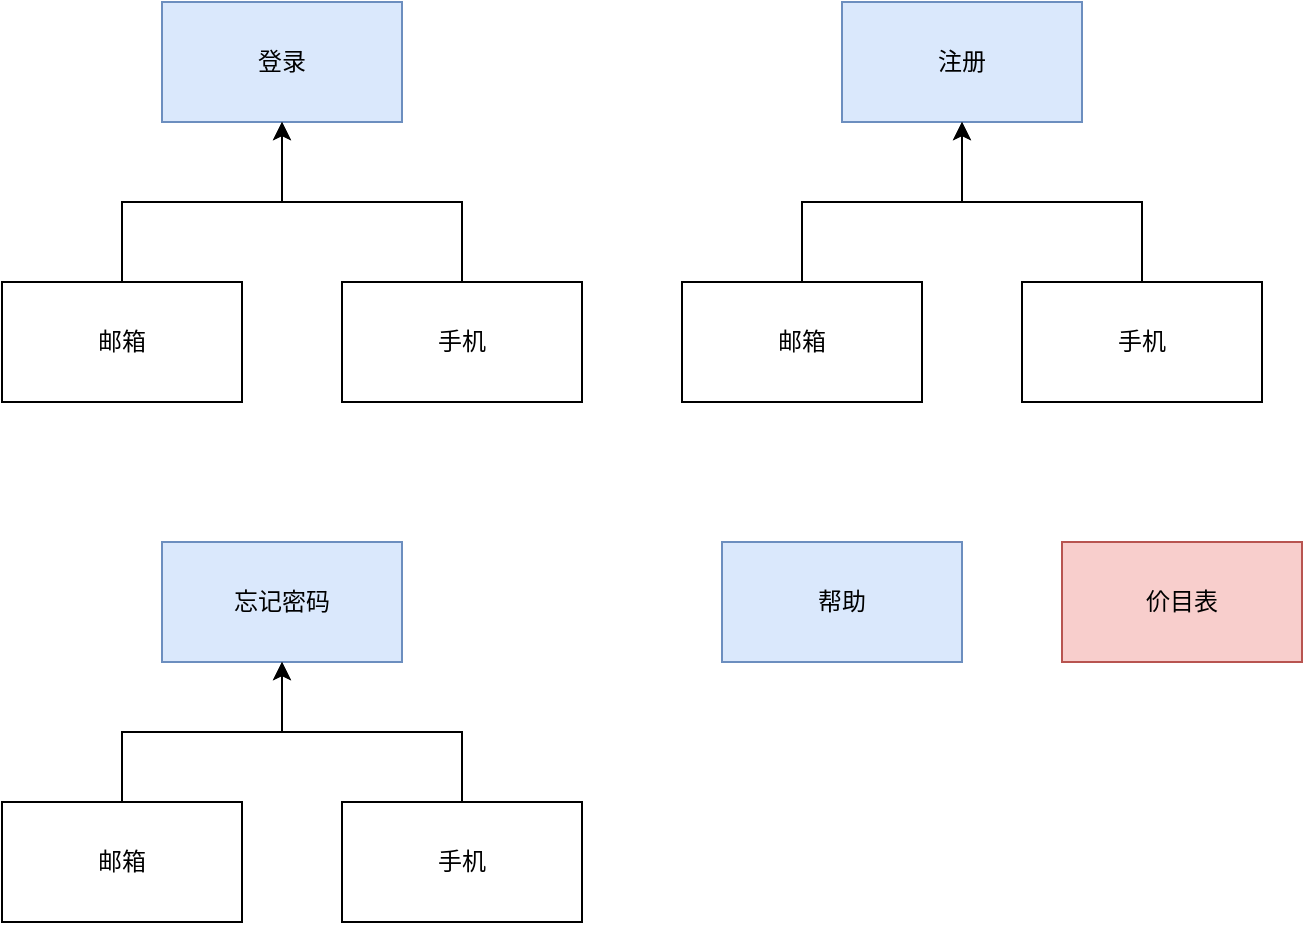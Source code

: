 <mxfile version="21.8.0" type="github" pages="5">
  <diagram name="HomePage" id="-rVS1paRAslWvYF2sDM_">
    <mxGraphModel dx="862" dy="585" grid="1" gridSize="10" guides="1" tooltips="1" connect="1" arrows="1" fold="1" page="1" pageScale="1" pageWidth="850" pageHeight="1100" math="0" shadow="0">
      <root>
        <mxCell id="0" />
        <mxCell id="1" parent="0" />
        <mxCell id="hIoxAWW8J6TfAdxDvS4O-1" value="登录" style="rounded=0;whiteSpace=wrap;html=1;fillColor=#dae8fc;strokeColor=#6c8ebf;" vertex="1" parent="1">
          <mxGeometry x="200" y="80" width="120" height="60" as="geometry" />
        </mxCell>
        <mxCell id="hIoxAWW8J6TfAdxDvS4O-2" value="注册" style="rounded=0;whiteSpace=wrap;html=1;fillColor=#dae8fc;strokeColor=#6c8ebf;" vertex="1" parent="1">
          <mxGeometry x="540" y="80" width="120" height="60" as="geometry" />
        </mxCell>
        <mxCell id="hIoxAWW8J6TfAdxDvS4O-4" style="edgeStyle=orthogonalEdgeStyle;rounded=0;orthogonalLoop=1;jettySize=auto;html=1;entryX=0.5;entryY=1;entryDx=0;entryDy=0;" edge="1" parent="1" source="hIoxAWW8J6TfAdxDvS4O-3" target="hIoxAWW8J6TfAdxDvS4O-1">
          <mxGeometry relative="1" as="geometry" />
        </mxCell>
        <mxCell id="hIoxAWW8J6TfAdxDvS4O-3" value="邮箱" style="rounded=0;whiteSpace=wrap;html=1;" vertex="1" parent="1">
          <mxGeometry x="120" y="220" width="120" height="60" as="geometry" />
        </mxCell>
        <mxCell id="hIoxAWW8J6TfAdxDvS4O-7" style="edgeStyle=orthogonalEdgeStyle;rounded=0;orthogonalLoop=1;jettySize=auto;html=1;entryX=0.5;entryY=1;entryDx=0;entryDy=0;" edge="1" parent="1" source="hIoxAWW8J6TfAdxDvS4O-5" target="hIoxAWW8J6TfAdxDvS4O-1">
          <mxGeometry relative="1" as="geometry" />
        </mxCell>
        <mxCell id="hIoxAWW8J6TfAdxDvS4O-5" value="手机" style="rounded=0;whiteSpace=wrap;html=1;" vertex="1" parent="1">
          <mxGeometry x="290" y="220" width="120" height="60" as="geometry" />
        </mxCell>
        <mxCell id="hIoxAWW8J6TfAdxDvS4O-10" style="edgeStyle=orthogonalEdgeStyle;rounded=0;orthogonalLoop=1;jettySize=auto;html=1;entryX=0.5;entryY=1;entryDx=0;entryDy=0;" edge="1" parent="1" source="hIoxAWW8J6TfAdxDvS4O-8" target="hIoxAWW8J6TfAdxDvS4O-2">
          <mxGeometry relative="1" as="geometry" />
        </mxCell>
        <mxCell id="hIoxAWW8J6TfAdxDvS4O-8" value="邮箱" style="rounded=0;whiteSpace=wrap;html=1;" vertex="1" parent="1">
          <mxGeometry x="460" y="220" width="120" height="60" as="geometry" />
        </mxCell>
        <mxCell id="hIoxAWW8J6TfAdxDvS4O-11" style="edgeStyle=orthogonalEdgeStyle;rounded=0;orthogonalLoop=1;jettySize=auto;html=1;entryX=0.5;entryY=1;entryDx=0;entryDy=0;" edge="1" parent="1" source="hIoxAWW8J6TfAdxDvS4O-9" target="hIoxAWW8J6TfAdxDvS4O-2">
          <mxGeometry relative="1" as="geometry" />
        </mxCell>
        <mxCell id="hIoxAWW8J6TfAdxDvS4O-9" value="手机" style="rounded=0;whiteSpace=wrap;html=1;" vertex="1" parent="1">
          <mxGeometry x="630" y="220" width="120" height="60" as="geometry" />
        </mxCell>
        <mxCell id="hIoxAWW8J6TfAdxDvS4O-12" value="忘记密码" style="rounded=0;whiteSpace=wrap;html=1;fillColor=#dae8fc;strokeColor=#6c8ebf;" vertex="1" parent="1">
          <mxGeometry x="200" y="350" width="120" height="60" as="geometry" />
        </mxCell>
        <mxCell id="hIoxAWW8J6TfAdxDvS4O-15" style="edgeStyle=orthogonalEdgeStyle;rounded=0;orthogonalLoop=1;jettySize=auto;html=1;entryX=0.5;entryY=1;entryDx=0;entryDy=0;" edge="1" parent="1" source="hIoxAWW8J6TfAdxDvS4O-13" target="hIoxAWW8J6TfAdxDvS4O-12">
          <mxGeometry relative="1" as="geometry" />
        </mxCell>
        <mxCell id="hIoxAWW8J6TfAdxDvS4O-13" value="邮箱" style="rounded=0;whiteSpace=wrap;html=1;" vertex="1" parent="1">
          <mxGeometry x="120" y="480" width="120" height="60" as="geometry" />
        </mxCell>
        <mxCell id="hIoxAWW8J6TfAdxDvS4O-16" style="edgeStyle=orthogonalEdgeStyle;rounded=0;orthogonalLoop=1;jettySize=auto;html=1;entryX=0.5;entryY=1;entryDx=0;entryDy=0;" edge="1" parent="1" source="hIoxAWW8J6TfAdxDvS4O-14" target="hIoxAWW8J6TfAdxDvS4O-12">
          <mxGeometry relative="1" as="geometry" />
        </mxCell>
        <mxCell id="hIoxAWW8J6TfAdxDvS4O-14" value="手机" style="rounded=0;whiteSpace=wrap;html=1;" vertex="1" parent="1">
          <mxGeometry x="290" y="480" width="120" height="60" as="geometry" />
        </mxCell>
        <mxCell id="hIoxAWW8J6TfAdxDvS4O-17" value="帮助" style="rounded=0;whiteSpace=wrap;html=1;fillColor=#dae8fc;strokeColor=#6c8ebf;" vertex="1" parent="1">
          <mxGeometry x="480" y="350" width="120" height="60" as="geometry" />
        </mxCell>
        <mxCell id="hIoxAWW8J6TfAdxDvS4O-18" value="价目表" style="rounded=0;whiteSpace=wrap;html=1;fillColor=#f8cecc;strokeColor=#b85450;" vertex="1" parent="1">
          <mxGeometry x="650" y="350" width="120" height="60" as="geometry" />
        </mxCell>
      </root>
    </mxGraphModel>
  </diagram>
  <diagram id="kwofx5_6vDa1dnMvM_Zq" name="Profile">
    <mxGraphModel dx="862" dy="585" grid="1" gridSize="10" guides="1" tooltips="1" connect="1" arrows="1" fold="1" page="1" pageScale="1" pageWidth="850" pageHeight="1100" math="0" shadow="0">
      <root>
        <mxCell id="0" />
        <mxCell id="1" parent="0" />
        <mxCell id="Yds3CwQSTiMsBKgqaAZW-1" value="更新个人信息" style="rounded=0;whiteSpace=wrap;html=1;fillColor=#dae8fc;strokeColor=#6c8ebf;" vertex="1" parent="1">
          <mxGeometry x="190" y="20" width="120" height="60" as="geometry" />
        </mxCell>
        <mxCell id="PG9CXu0Ymp7rhdI5UfnL-7" style="edgeStyle=orthogonalEdgeStyle;rounded=0;orthogonalLoop=1;jettySize=auto;html=1;exitX=0.5;exitY=0;exitDx=0;exitDy=0;" edge="1" parent="1" source="PG9CXu0Ymp7rhdI5UfnL-1" target="Yds3CwQSTiMsBKgqaAZW-1">
          <mxGeometry relative="1" as="geometry" />
        </mxCell>
        <mxCell id="PG9CXu0Ymp7rhdI5UfnL-1" value="邮箱" style="rounded=0;whiteSpace=wrap;html=1;" vertex="1" parent="1">
          <mxGeometry x="20" y="160" width="120" height="60" as="geometry" />
        </mxCell>
        <mxCell id="PG9CXu0Ymp7rhdI5UfnL-4" style="edgeStyle=orthogonalEdgeStyle;rounded=0;orthogonalLoop=1;jettySize=auto;html=1;" edge="1" parent="1" source="PG9CXu0Ymp7rhdI5UfnL-2" target="Yds3CwQSTiMsBKgqaAZW-1">
          <mxGeometry relative="1" as="geometry" />
        </mxCell>
        <mxCell id="PG9CXu0Ymp7rhdI5UfnL-2" value="手机" style="rounded=0;whiteSpace=wrap;html=1;" vertex="1" parent="1">
          <mxGeometry x="190" y="160" width="120" height="60" as="geometry" />
        </mxCell>
        <mxCell id="PG9CXu0Ymp7rhdI5UfnL-8" style="edgeStyle=orthogonalEdgeStyle;rounded=0;orthogonalLoop=1;jettySize=auto;html=1;entryX=0.5;entryY=1;entryDx=0;entryDy=0;exitX=0.5;exitY=0;exitDx=0;exitDy=0;" edge="1" parent="1" source="PG9CXu0Ymp7rhdI5UfnL-5" target="Yds3CwQSTiMsBKgqaAZW-1">
          <mxGeometry relative="1" as="geometry" />
        </mxCell>
        <mxCell id="PG9CXu0Ymp7rhdI5UfnL-5" value="昵称" style="rounded=0;whiteSpace=wrap;html=1;" vertex="1" parent="1">
          <mxGeometry x="350" y="160" width="120" height="60" as="geometry" />
        </mxCell>
      </root>
    </mxGraphModel>
  </diagram>
  <diagram id="2nhmf2cvJelQ4s_en53G" name="Notebook">
    <mxGraphModel dx="862" dy="585" grid="1" gridSize="10" guides="1" tooltips="1" connect="1" arrows="1" fold="1" page="1" pageScale="1" pageWidth="850" pageHeight="1100" math="0" shadow="0">
      <root>
        <mxCell id="0" />
        <mxCell id="1" parent="0" />
      </root>
    </mxGraphModel>
  </diagram>
  <diagram id="yEOXTZuUX13B7nqZcuMH" name="Family">
    <mxGraphModel dx="862" dy="585" grid="1" gridSize="10" guides="1" tooltips="1" connect="1" arrows="1" fold="1" page="1" pageScale="1" pageWidth="850" pageHeight="1100" math="0" shadow="0">
      <root>
        <mxCell id="0" />
        <mxCell id="1" parent="0" />
      </root>
    </mxGraphModel>
  </diagram>
  <diagram id="zsOBkzTip2IO4u9UY-IQ" name="Team">
    <mxGraphModel dx="862" dy="585" grid="1" gridSize="10" guides="1" tooltips="1" connect="1" arrows="1" fold="1" page="1" pageScale="1" pageWidth="850" pageHeight="1100" math="0" shadow="0">
      <root>
        <mxCell id="0" />
        <mxCell id="1" parent="0" />
      </root>
    </mxGraphModel>
  </diagram>
</mxfile>
